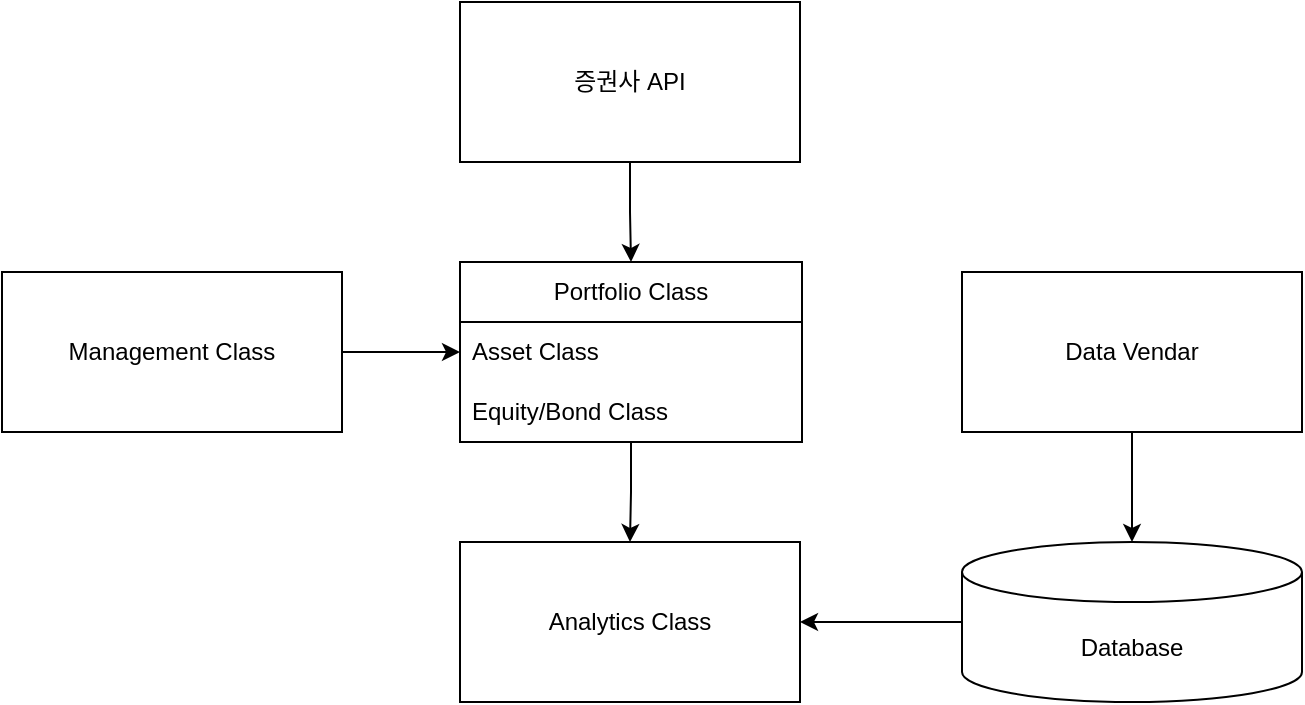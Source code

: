 <mxfile version="22.0.4" type="github">
  <diagram name="페이지-1" id="4LEsFiyD8C9OZHHL8klG">
    <mxGraphModel dx="1386" dy="751" grid="1" gridSize="10" guides="1" tooltips="1" connect="1" arrows="1" fold="1" page="1" pageScale="1" pageWidth="827" pageHeight="1169" math="0" shadow="0">
      <root>
        <mxCell id="0" />
        <mxCell id="1" parent="0" />
        <mxCell id="Bo4ScuYig3zIXwwWlQiN-23" value="" style="edgeStyle=orthogonalEdgeStyle;rounded=0;orthogonalLoop=1;jettySize=auto;html=1;" edge="1" parent="1" source="Bo4ScuYig3zIXwwWlQiN-4" target="Bo4ScuYig3zIXwwWlQiN-22">
          <mxGeometry relative="1" as="geometry" />
        </mxCell>
        <mxCell id="Bo4ScuYig3zIXwwWlQiN-4" value="Data Vendar" style="rounded=0;whiteSpace=wrap;html=1;" vertex="1" parent="1">
          <mxGeometry x="580" y="225" width="170" height="80" as="geometry" />
        </mxCell>
        <mxCell id="Bo4ScuYig3zIXwwWlQiN-17" value="" style="edgeStyle=orthogonalEdgeStyle;rounded=0;orthogonalLoop=1;jettySize=auto;html=1;" edge="1" parent="1" source="Bo4ScuYig3zIXwwWlQiN-5" target="Bo4ScuYig3zIXwwWlQiN-16">
          <mxGeometry relative="1" as="geometry" />
        </mxCell>
        <mxCell id="Bo4ScuYig3zIXwwWlQiN-5" value="Portfolio Class" style="swimlane;fontStyle=0;childLayout=stackLayout;horizontal=1;startSize=30;horizontalStack=0;resizeParent=1;resizeParentMax=0;resizeLast=0;collapsible=1;marginBottom=0;whiteSpace=wrap;html=1;" vertex="1" parent="1">
          <mxGeometry x="329" y="220" width="171" height="90" as="geometry" />
        </mxCell>
        <mxCell id="Bo4ScuYig3zIXwwWlQiN-6" value="Asset Class" style="text;strokeColor=none;fillColor=none;align=left;verticalAlign=middle;spacingLeft=4;spacingRight=4;overflow=hidden;points=[[0,0.5],[1,0.5]];portConstraint=eastwest;rotatable=0;whiteSpace=wrap;html=1;" vertex="1" parent="Bo4ScuYig3zIXwwWlQiN-5">
          <mxGeometry y="30" width="171" height="30" as="geometry" />
        </mxCell>
        <mxCell id="Bo4ScuYig3zIXwwWlQiN-7" value="Equity/Bond Class" style="text;strokeColor=none;fillColor=none;align=left;verticalAlign=middle;spacingLeft=4;spacingRight=4;overflow=hidden;points=[[0,0.5],[1,0.5]];portConstraint=eastwest;rotatable=0;whiteSpace=wrap;html=1;" vertex="1" parent="Bo4ScuYig3zIXwwWlQiN-5">
          <mxGeometry y="60" width="171" height="30" as="geometry" />
        </mxCell>
        <mxCell id="Bo4ScuYig3zIXwwWlQiN-14" style="edgeStyle=orthogonalEdgeStyle;rounded=0;orthogonalLoop=1;jettySize=auto;html=1;exitX=0.5;exitY=1;exitDx=0;exitDy=0;entryX=0.5;entryY=0;entryDx=0;entryDy=0;" edge="1" parent="1" source="Bo4ScuYig3zIXwwWlQiN-12" target="Bo4ScuYig3zIXwwWlQiN-5">
          <mxGeometry relative="1" as="geometry" />
        </mxCell>
        <mxCell id="Bo4ScuYig3zIXwwWlQiN-12" value="증권사 API" style="rounded=0;whiteSpace=wrap;html=1;" vertex="1" parent="1">
          <mxGeometry x="329" y="90" width="170" height="80" as="geometry" />
        </mxCell>
        <mxCell id="Bo4ScuYig3zIXwwWlQiN-16" value="Analytics Class" style="rounded=0;whiteSpace=wrap;html=1;" vertex="1" parent="1">
          <mxGeometry x="329" y="360" width="170" height="80" as="geometry" />
        </mxCell>
        <mxCell id="Bo4ScuYig3zIXwwWlQiN-20" value="" style="edgeStyle=orthogonalEdgeStyle;rounded=0;orthogonalLoop=1;jettySize=auto;html=1;entryX=0;entryY=0.5;entryDx=0;entryDy=0;" edge="1" parent="1" source="Bo4ScuYig3zIXwwWlQiN-18" target="Bo4ScuYig3zIXwwWlQiN-6">
          <mxGeometry relative="1" as="geometry" />
        </mxCell>
        <mxCell id="Bo4ScuYig3zIXwwWlQiN-18" value="Management Class" style="rounded=0;whiteSpace=wrap;html=1;" vertex="1" parent="1">
          <mxGeometry x="100" y="225" width="170" height="80" as="geometry" />
        </mxCell>
        <mxCell id="Bo4ScuYig3zIXwwWlQiN-24" value="" style="edgeStyle=orthogonalEdgeStyle;rounded=0;orthogonalLoop=1;jettySize=auto;html=1;" edge="1" parent="1" source="Bo4ScuYig3zIXwwWlQiN-22" target="Bo4ScuYig3zIXwwWlQiN-16">
          <mxGeometry relative="1" as="geometry" />
        </mxCell>
        <mxCell id="Bo4ScuYig3zIXwwWlQiN-22" value="Database" style="shape=cylinder3;whiteSpace=wrap;html=1;boundedLbl=1;backgroundOutline=1;size=15;" vertex="1" parent="1">
          <mxGeometry x="580" y="360" width="170" height="80" as="geometry" />
        </mxCell>
      </root>
    </mxGraphModel>
  </diagram>
</mxfile>

